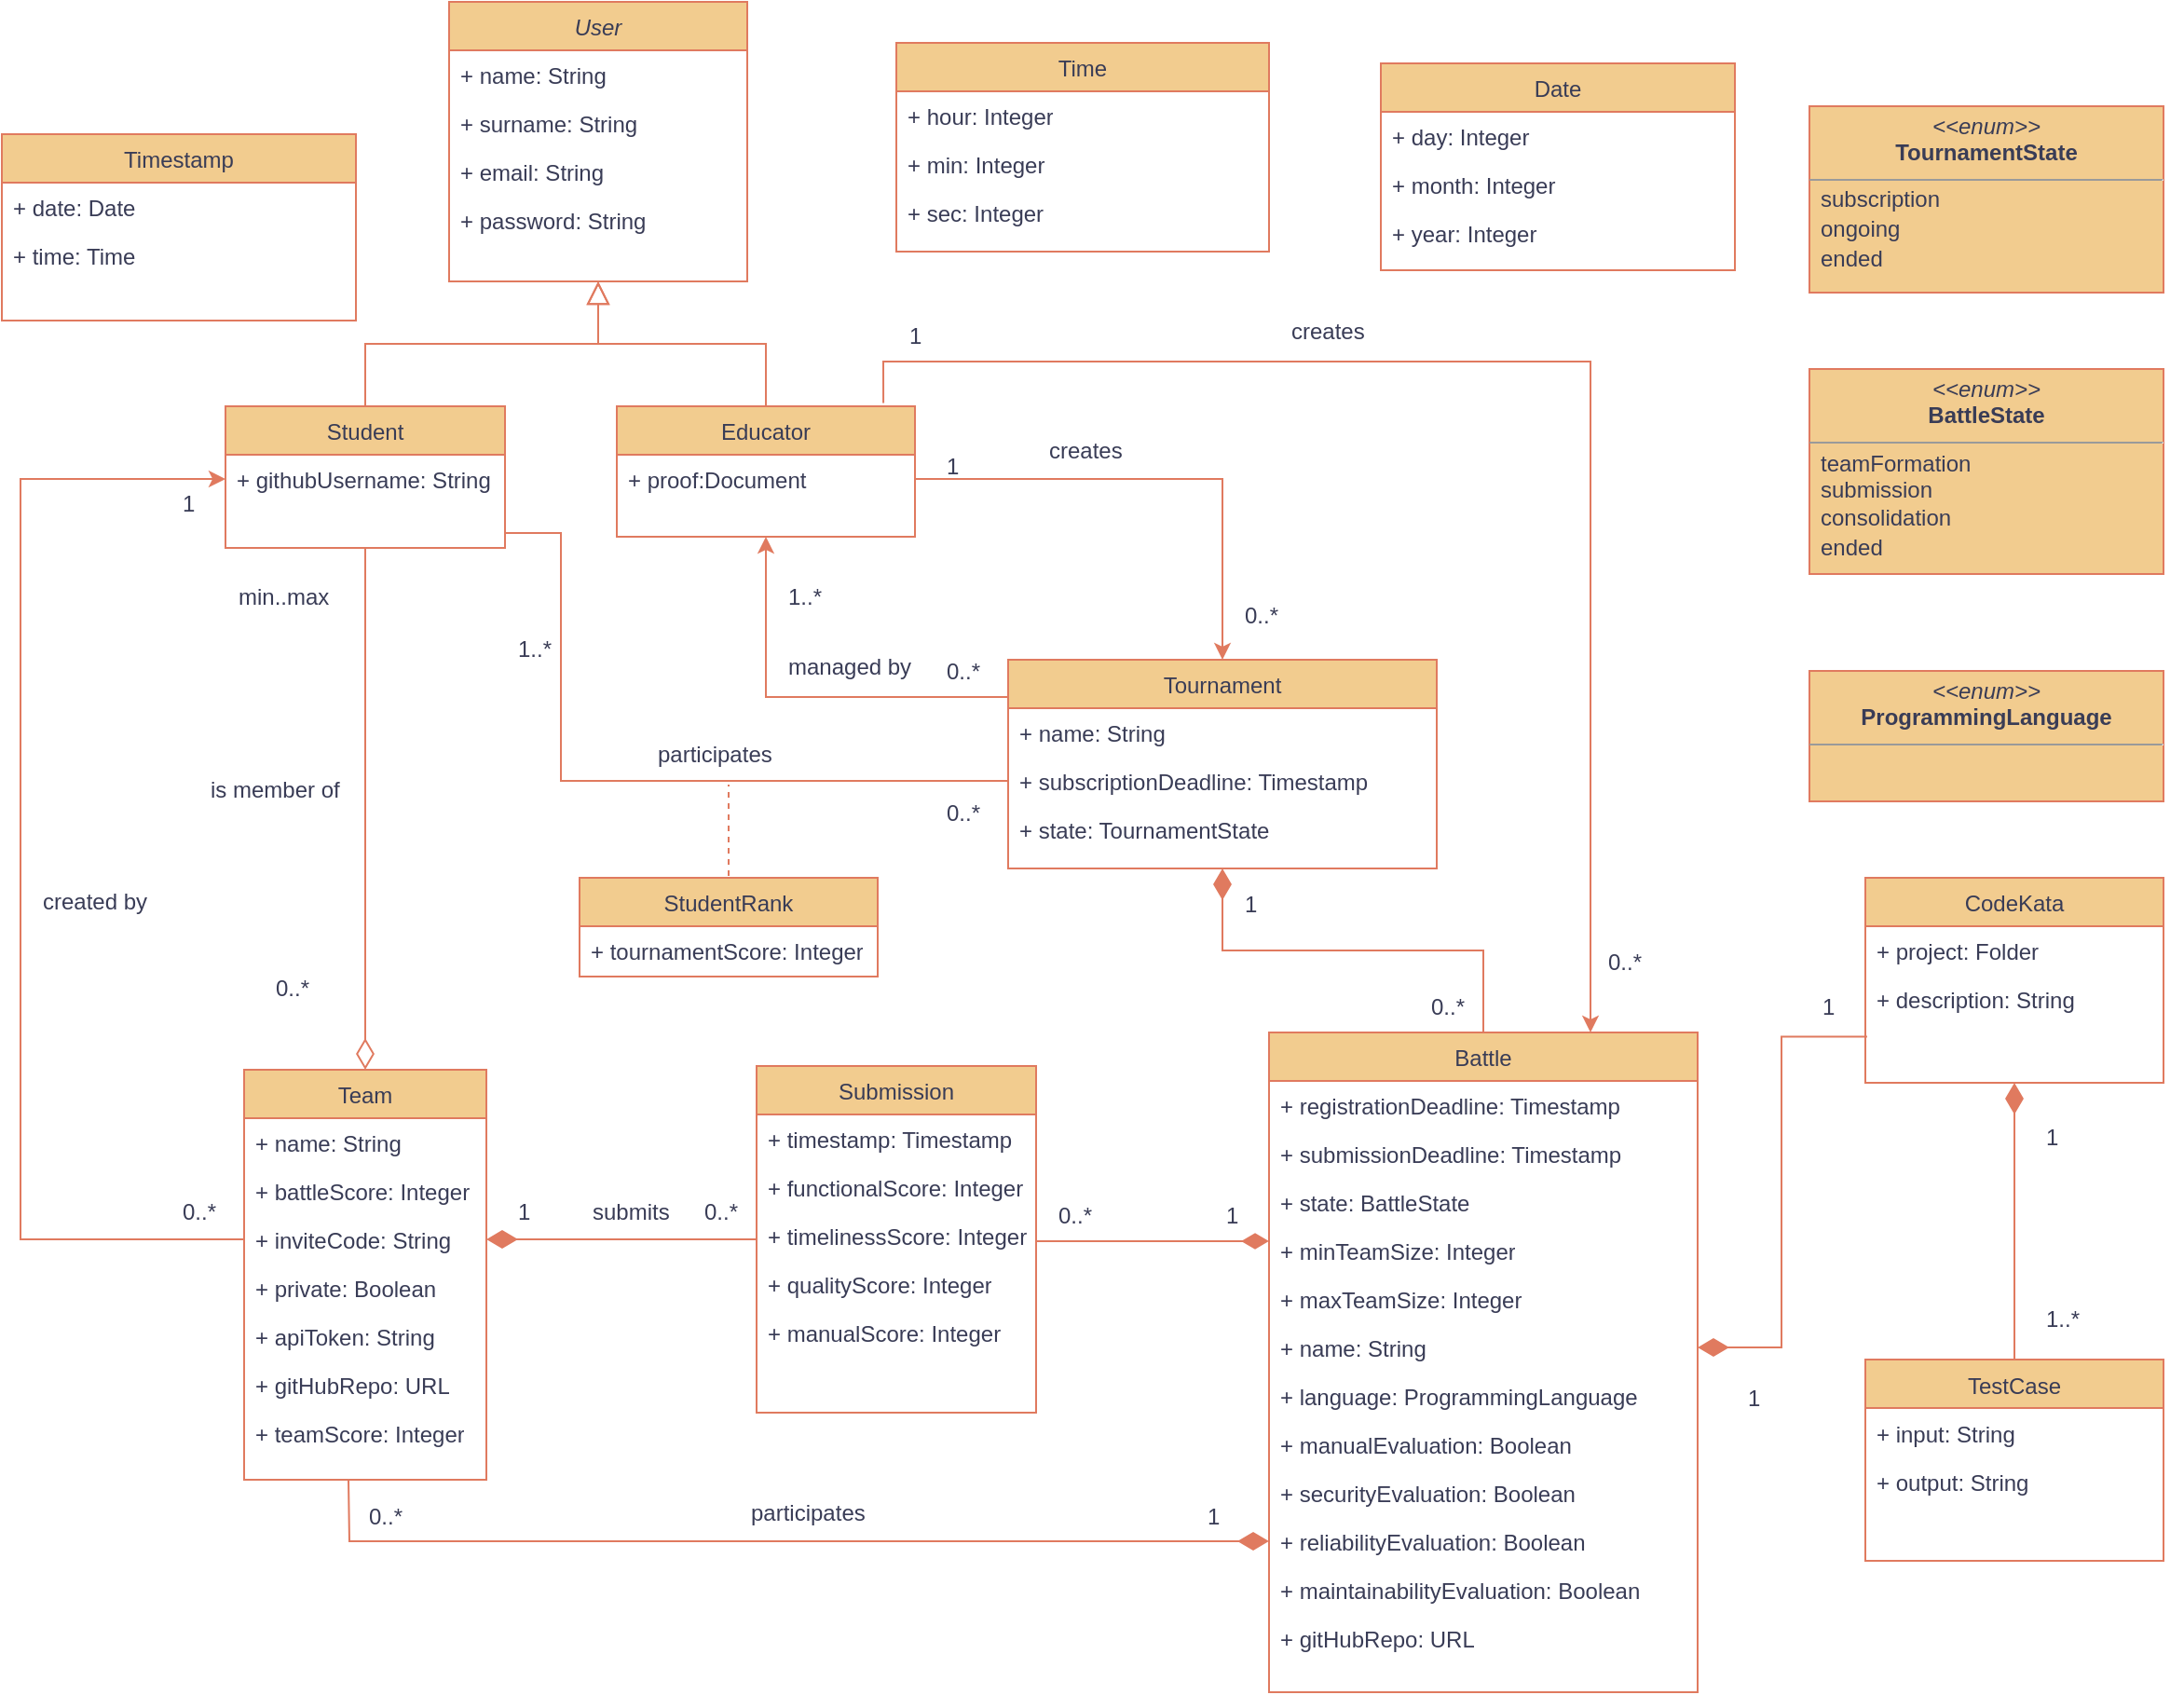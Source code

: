 <mxfile version="22.0.3" type="device">
  <diagram id="C5RBs43oDa-KdzZeNtuy" name="Page-1">
    <mxGraphModel dx="1285" dy="688" grid="1" gridSize="10" guides="1" tooltips="1" connect="1" arrows="1" fold="1" page="1" pageScale="1" pageWidth="1654" pageHeight="2336" background="#ffffff" math="0" shadow="0">
      <root>
        <mxCell id="WIyWlLk6GJQsqaUBKTNV-0" />
        <mxCell id="WIyWlLk6GJQsqaUBKTNV-1" parent="WIyWlLk6GJQsqaUBKTNV-0" />
        <mxCell id="zkfFHV4jXpPFQw0GAbJ--0" value="User" style="swimlane;fontStyle=2;align=center;verticalAlign=top;childLayout=stackLayout;horizontal=1;startSize=26;horizontalStack=0;resizeParent=1;resizeLast=0;collapsible=1;marginBottom=0;rounded=0;shadow=0;strokeWidth=1;labelBackgroundColor=none;whiteSpace=wrap;fillColor=#F2CC8F;strokeColor=#E07A5F;fontColor=#393C56;" parent="WIyWlLk6GJQsqaUBKTNV-1" vertex="1">
          <mxGeometry x="370" y="367" width="160" height="150" as="geometry">
            <mxRectangle x="230" y="140" width="160" height="26" as="alternateBounds" />
          </mxGeometry>
        </mxCell>
        <mxCell id="zkfFHV4jXpPFQw0GAbJ--1" value="+ name: String" style="text;align=left;verticalAlign=top;spacingLeft=4;spacingRight=4;overflow=hidden;rotatable=0;points=[[0,0.5],[1,0.5]];portConstraint=eastwest;labelBackgroundColor=none;rounded=0;whiteSpace=wrap;fontColor=#393C56;" parent="zkfFHV4jXpPFQw0GAbJ--0" vertex="1">
          <mxGeometry y="26" width="160" height="26" as="geometry" />
        </mxCell>
        <mxCell id="GT1y8jVVk9FlQRfYtNGN-99" value="+ surname: String&#xa;" style="text;align=left;verticalAlign=top;spacingLeft=4;spacingRight=4;overflow=hidden;rotatable=0;points=[[0,0.5],[1,0.5]];portConstraint=eastwest;rounded=0;shadow=0;html=0;labelBackgroundColor=none;whiteSpace=wrap;fontColor=#393C56;" parent="zkfFHV4jXpPFQw0GAbJ--0" vertex="1">
          <mxGeometry y="52" width="160" height="26" as="geometry" />
        </mxCell>
        <mxCell id="zkfFHV4jXpPFQw0GAbJ--3" value="+ email: String&#xa;" style="text;align=left;verticalAlign=top;spacingLeft=4;spacingRight=4;overflow=hidden;rotatable=0;points=[[0,0.5],[1,0.5]];portConstraint=eastwest;rounded=0;shadow=0;html=0;labelBackgroundColor=none;whiteSpace=wrap;fontColor=#393C56;" parent="zkfFHV4jXpPFQw0GAbJ--0" vertex="1">
          <mxGeometry y="78" width="160" height="26" as="geometry" />
        </mxCell>
        <mxCell id="GT1y8jVVk9FlQRfYtNGN-100" value="+ password: String&#xa;" style="text;align=left;verticalAlign=top;spacingLeft=4;spacingRight=4;overflow=hidden;rotatable=0;points=[[0,0.5],[1,0.5]];portConstraint=eastwest;rounded=0;shadow=0;html=0;labelBackgroundColor=none;whiteSpace=wrap;fontColor=#393C56;" parent="zkfFHV4jXpPFQw0GAbJ--0" vertex="1">
          <mxGeometry y="104" width="160" height="26" as="geometry" />
        </mxCell>
        <mxCell id="zkfFHV4jXpPFQw0GAbJ--6" value="Student" style="swimlane;fontStyle=0;align=center;verticalAlign=top;childLayout=stackLayout;horizontal=1;startSize=26;horizontalStack=0;resizeParent=1;resizeLast=0;collapsible=1;marginBottom=0;rounded=0;shadow=0;strokeWidth=1;labelBackgroundColor=none;whiteSpace=wrap;fillColor=#F2CC8F;strokeColor=#E07A5F;fontColor=#393C56;" parent="WIyWlLk6GJQsqaUBKTNV-1" vertex="1">
          <mxGeometry x="250" y="584" width="150" height="76" as="geometry">
            <mxRectangle x="130" y="380" width="160" height="26" as="alternateBounds" />
          </mxGeometry>
        </mxCell>
        <mxCell id="GT1y8jVVk9FlQRfYtNGN-57" value="+ githubUsername: String" style="text;align=left;verticalAlign=top;spacingLeft=4;spacingRight=4;overflow=hidden;rotatable=0;points=[[0,0.5],[1,0.5]];portConstraint=eastwest;labelBackgroundColor=none;rounded=0;whiteSpace=wrap;fontColor=#393C56;" parent="zkfFHV4jXpPFQw0GAbJ--6" vertex="1">
          <mxGeometry y="26" width="150" height="26" as="geometry" />
        </mxCell>
        <mxCell id="zkfFHV4jXpPFQw0GAbJ--12" value="" style="endArrow=block;endSize=10;endFill=0;shadow=0;strokeWidth=1;rounded=0;edgeStyle=elbowEdgeStyle;elbow=vertical;labelBackgroundColor=none;fontColor=default;strokeColor=#E07A5F;" parent="WIyWlLk6GJQsqaUBKTNV-1" source="zkfFHV4jXpPFQw0GAbJ--6" target="zkfFHV4jXpPFQw0GAbJ--0" edge="1">
          <mxGeometry width="160" relative="1" as="geometry">
            <mxPoint x="330" y="423" as="sourcePoint" />
            <mxPoint x="330" y="423" as="targetPoint" />
          </mxGeometry>
        </mxCell>
        <mxCell id="zkfFHV4jXpPFQw0GAbJ--13" value="Educator" style="swimlane;fontStyle=0;align=center;verticalAlign=top;childLayout=stackLayout;horizontal=1;startSize=26;horizontalStack=0;resizeParent=1;resizeLast=0;collapsible=1;marginBottom=0;rounded=0;shadow=0;strokeWidth=1;labelBackgroundColor=none;whiteSpace=wrap;fillColor=#F2CC8F;strokeColor=#E07A5F;fontColor=#393C56;" parent="WIyWlLk6GJQsqaUBKTNV-1" vertex="1">
          <mxGeometry x="460" y="584" width="160" height="70" as="geometry">
            <mxRectangle x="340" y="380" width="170" height="26" as="alternateBounds" />
          </mxGeometry>
        </mxCell>
        <mxCell id="GT1y8jVVk9FlQRfYtNGN-120" value="+ proof:Document" style="text;align=left;verticalAlign=top;spacingLeft=4;spacingRight=4;overflow=hidden;rotatable=0;points=[[0,0.5],[1,0.5]];portConstraint=eastwest;labelBackgroundColor=none;rounded=0;whiteSpace=wrap;fontColor=#393C56;" parent="zkfFHV4jXpPFQw0GAbJ--13" vertex="1">
          <mxGeometry y="26" width="160" height="26" as="geometry" />
        </mxCell>
        <mxCell id="zkfFHV4jXpPFQw0GAbJ--16" value="" style="endArrow=block;endSize=10;endFill=0;shadow=0;strokeWidth=1;rounded=0;edgeStyle=elbowEdgeStyle;elbow=vertical;labelBackgroundColor=none;fontColor=default;strokeColor=#E07A5F;" parent="WIyWlLk6GJQsqaUBKTNV-1" source="zkfFHV4jXpPFQw0GAbJ--13" target="zkfFHV4jXpPFQw0GAbJ--0" edge="1">
          <mxGeometry width="160" relative="1" as="geometry">
            <mxPoint x="340" y="593" as="sourcePoint" />
            <mxPoint x="440" y="491" as="targetPoint" />
          </mxGeometry>
        </mxCell>
        <mxCell id="GT1y8jVVk9FlQRfYtNGN-1" value="Timestamp&#xa;" style="swimlane;fontStyle=0;align=center;verticalAlign=top;childLayout=stackLayout;horizontal=1;startSize=26;horizontalStack=0;resizeParent=1;resizeLast=0;collapsible=1;marginBottom=0;rounded=0;shadow=0;strokeWidth=1;labelBackgroundColor=none;whiteSpace=wrap;fillColor=#F2CC8F;strokeColor=#E07A5F;fontColor=#393C56;" parent="WIyWlLk6GJQsqaUBKTNV-1" vertex="1">
          <mxGeometry x="130" y="438" width="190" height="100" as="geometry">
            <mxRectangle x="550" y="140" width="160" height="26" as="alternateBounds" />
          </mxGeometry>
        </mxCell>
        <mxCell id="GT1y8jVVk9FlQRfYtNGN-2" value="+ date: Date" style="text;align=left;verticalAlign=top;spacingLeft=4;spacingRight=4;overflow=hidden;rotatable=0;points=[[0,0.5],[1,0.5]];portConstraint=eastwest;labelBackgroundColor=none;rounded=0;whiteSpace=wrap;fontColor=#393C56;" parent="GT1y8jVVk9FlQRfYtNGN-1" vertex="1">
          <mxGeometry y="26" width="190" height="26" as="geometry" />
        </mxCell>
        <mxCell id="GT1y8jVVk9FlQRfYtNGN-6" value="+ time: Time" style="text;align=left;verticalAlign=top;spacingLeft=4;spacingRight=4;overflow=hidden;rotatable=0;points=[[0,0.5],[1,0.5]];portConstraint=eastwest;rounded=0;shadow=0;html=0;labelBackgroundColor=none;whiteSpace=wrap;fontColor=#393C56;" parent="GT1y8jVVk9FlQRfYtNGN-1" vertex="1">
          <mxGeometry y="52" width="190" height="26" as="geometry" />
        </mxCell>
        <mxCell id="GT1y8jVVk9FlQRfYtNGN-11" value="Tournament" style="swimlane;fontStyle=0;align=center;verticalAlign=top;childLayout=stackLayout;horizontal=1;startSize=26;horizontalStack=0;resizeParent=1;resizeLast=0;collapsible=1;marginBottom=0;rounded=0;shadow=0;strokeWidth=1;labelBackgroundColor=none;whiteSpace=wrap;fillColor=#F2CC8F;strokeColor=#E07A5F;fontColor=#393C56;" parent="WIyWlLk6GJQsqaUBKTNV-1" vertex="1">
          <mxGeometry x="670" y="720" width="230" height="112" as="geometry">
            <mxRectangle x="550" y="140" width="160" height="26" as="alternateBounds" />
          </mxGeometry>
        </mxCell>
        <mxCell id="GT1y8jVVk9FlQRfYtNGN-13" value="+ name: String" style="text;align=left;verticalAlign=top;spacingLeft=4;spacingRight=4;overflow=hidden;rotatable=0;points=[[0,0.5],[1,0.5]];portConstraint=eastwest;rounded=0;shadow=0;html=0;labelBackgroundColor=none;whiteSpace=wrap;fontColor=#393C56;" parent="GT1y8jVVk9FlQRfYtNGN-11" vertex="1">
          <mxGeometry y="26" width="230" height="26" as="geometry" />
        </mxCell>
        <mxCell id="GT1y8jVVk9FlQRfYtNGN-12" value="+ subscriptionDeadline: Timestamp&#xa;" style="text;align=left;verticalAlign=top;spacingLeft=4;spacingRight=4;overflow=hidden;rotatable=0;points=[[0,0.5],[1,0.5]];portConstraint=eastwest;labelBackgroundColor=none;rounded=0;whiteSpace=wrap;fontColor=#393C56;" parent="GT1y8jVVk9FlQRfYtNGN-11" vertex="1">
          <mxGeometry y="52" width="230" height="26" as="geometry" />
        </mxCell>
        <mxCell id="GT1y8jVVk9FlQRfYtNGN-103" value="+ state: TournamentState" style="text;align=left;verticalAlign=top;spacingLeft=4;spacingRight=4;overflow=hidden;rotatable=0;points=[[0,0.5],[1,0.5]];portConstraint=eastwest;rounded=0;shadow=0;html=0;labelBackgroundColor=none;whiteSpace=wrap;fontColor=#393C56;" parent="GT1y8jVVk9FlQRfYtNGN-11" vertex="1">
          <mxGeometry y="78" width="230" height="26" as="geometry" />
        </mxCell>
        <mxCell id="GT1y8jVVk9FlQRfYtNGN-31" value="&lt;p style=&quot;margin:0px;margin-top:4px;text-align:center;&quot;&gt;&lt;i&gt;&amp;lt;&amp;lt;enum&amp;gt;&amp;gt;&lt;/i&gt;&lt;br&gt;&lt;b&gt;TournamentState&lt;/b&gt;&lt;/p&gt;&lt;hr size=&quot;1&quot;&gt;&lt;p style=&quot;margin:0px;margin-left:4px;&quot;&gt;&lt;br&gt;&lt;/p&gt;" style="verticalAlign=top;align=left;overflow=fill;fontSize=12;fontFamily=Helvetica;html=1;whiteSpace=wrap;labelBackgroundColor=none;rounded=0;fillColor=#F2CC8F;strokeColor=#E07A5F;fontColor=#393C56;" parent="WIyWlLk6GJQsqaUBKTNV-1" vertex="1">
          <mxGeometry x="1100" y="423" width="190" height="100" as="geometry" />
        </mxCell>
        <mxCell id="GT1y8jVVk9FlQRfYtNGN-33" value="Battle" style="swimlane;fontStyle=0;align=center;verticalAlign=top;childLayout=stackLayout;horizontal=1;startSize=26;horizontalStack=0;resizeParent=1;resizeLast=0;collapsible=1;marginBottom=0;rounded=0;shadow=0;strokeWidth=1;labelBackgroundColor=none;whiteSpace=wrap;fillColor=#F2CC8F;strokeColor=#E07A5F;fontColor=#393C56;" parent="WIyWlLk6GJQsqaUBKTNV-1" vertex="1">
          <mxGeometry x="810" y="920" width="230" height="354" as="geometry">
            <mxRectangle x="550" y="140" width="160" height="26" as="alternateBounds" />
          </mxGeometry>
        </mxCell>
        <mxCell id="GT1y8jVVk9FlQRfYtNGN-34" value="+ registrationDeadline: Timestamp&#xa;" style="text;align=left;verticalAlign=top;spacingLeft=4;spacingRight=4;overflow=hidden;rotatable=0;points=[[0,0.5],[1,0.5]];portConstraint=eastwest;labelBackgroundColor=none;rounded=0;whiteSpace=wrap;fontColor=#393C56;" parent="GT1y8jVVk9FlQRfYtNGN-33" vertex="1">
          <mxGeometry y="26" width="230" height="26" as="geometry" />
        </mxCell>
        <mxCell id="GT1y8jVVk9FlQRfYtNGN-40" value="+ submissionDeadline: Timestamp&#xa;" style="text;align=left;verticalAlign=top;spacingLeft=4;spacingRight=4;overflow=hidden;rotatable=0;points=[[0,0.5],[1,0.5]];portConstraint=eastwest;labelBackgroundColor=none;rounded=0;whiteSpace=wrap;fontColor=#393C56;" parent="GT1y8jVVk9FlQRfYtNGN-33" vertex="1">
          <mxGeometry y="52" width="230" height="26" as="geometry" />
        </mxCell>
        <mxCell id="GT1y8jVVk9FlQRfYtNGN-102" value="+ state: BattleState" style="text;align=left;verticalAlign=top;spacingLeft=4;spacingRight=4;overflow=hidden;rotatable=0;points=[[0,0.5],[1,0.5]];portConstraint=eastwest;rounded=0;shadow=0;html=0;labelBackgroundColor=none;whiteSpace=wrap;fontColor=#393C56;" parent="GT1y8jVVk9FlQRfYtNGN-33" vertex="1">
          <mxGeometry y="78" width="230" height="26" as="geometry" />
        </mxCell>
        <mxCell id="GT1y8jVVk9FlQRfYtNGN-35" value="+ minTeamSize: Integer&#xa;" style="text;align=left;verticalAlign=top;spacingLeft=4;spacingRight=4;overflow=hidden;rotatable=0;points=[[0,0.5],[1,0.5]];portConstraint=eastwest;rounded=0;shadow=0;html=0;labelBackgroundColor=none;whiteSpace=wrap;fontColor=#393C56;" parent="GT1y8jVVk9FlQRfYtNGN-33" vertex="1">
          <mxGeometry y="104" width="230" height="26" as="geometry" />
        </mxCell>
        <mxCell id="GT1y8jVVk9FlQRfYtNGN-42" value="+ maxTeamSize: Integer" style="text;align=left;verticalAlign=top;spacingLeft=4;spacingRight=4;overflow=hidden;rotatable=0;points=[[0,0.5],[1,0.5]];portConstraint=eastwest;rounded=0;shadow=0;html=0;labelBackgroundColor=none;whiteSpace=wrap;fontColor=#393C56;" parent="GT1y8jVVk9FlQRfYtNGN-33" vertex="1">
          <mxGeometry y="130" width="230" height="26" as="geometry" />
        </mxCell>
        <mxCell id="GT1y8jVVk9FlQRfYtNGN-43" value="+ name: String" style="text;align=left;verticalAlign=top;spacingLeft=4;spacingRight=4;overflow=hidden;rotatable=0;points=[[0,0.5],[1,0.5]];portConstraint=eastwest;rounded=0;shadow=0;html=0;labelBackgroundColor=none;whiteSpace=wrap;fontColor=#393C56;" parent="GT1y8jVVk9FlQRfYtNGN-33" vertex="1">
          <mxGeometry y="156" width="230" height="26" as="geometry" />
        </mxCell>
        <mxCell id="GT1y8jVVk9FlQRfYtNGN-101" value="+ language: ProgrammingLanguage" style="text;align=left;verticalAlign=top;spacingLeft=4;spacingRight=4;overflow=hidden;rotatable=0;points=[[0,0.5],[1,0.5]];portConstraint=eastwest;rounded=0;shadow=0;html=0;labelBackgroundColor=none;whiteSpace=wrap;fontColor=#393C56;" parent="GT1y8jVVk9FlQRfYtNGN-33" vertex="1">
          <mxGeometry y="182" width="230" height="26" as="geometry" />
        </mxCell>
        <mxCell id="GT1y8jVVk9FlQRfYtNGN-88" value="+ manualEvaluation: Boolean" style="text;align=left;verticalAlign=top;spacingLeft=4;spacingRight=4;overflow=hidden;rotatable=0;points=[[0,0.5],[1,0.5]];portConstraint=eastwest;rounded=0;shadow=0;html=0;labelBackgroundColor=none;whiteSpace=wrap;fontColor=#393C56;" parent="GT1y8jVVk9FlQRfYtNGN-33" vertex="1">
          <mxGeometry y="208" width="230" height="26" as="geometry" />
        </mxCell>
        <mxCell id="GT1y8jVVk9FlQRfYtNGN-89" value="+ securityEvaluation: Boolean" style="text;align=left;verticalAlign=top;spacingLeft=4;spacingRight=4;overflow=hidden;rotatable=0;points=[[0,0.5],[1,0.5]];portConstraint=eastwest;rounded=0;shadow=0;html=0;labelBackgroundColor=none;whiteSpace=wrap;fontColor=#393C56;" parent="GT1y8jVVk9FlQRfYtNGN-33" vertex="1">
          <mxGeometry y="234" width="230" height="26" as="geometry" />
        </mxCell>
        <mxCell id="GT1y8jVVk9FlQRfYtNGN-90" value="+ reliabilityEvaluation: Boolean" style="text;align=left;verticalAlign=top;spacingLeft=4;spacingRight=4;overflow=hidden;rotatable=0;points=[[0,0.5],[1,0.5]];portConstraint=eastwest;rounded=0;shadow=0;html=0;labelBackgroundColor=none;whiteSpace=wrap;fontColor=#393C56;" parent="GT1y8jVVk9FlQRfYtNGN-33" vertex="1">
          <mxGeometry y="260" width="230" height="26" as="geometry" />
        </mxCell>
        <mxCell id="GT1y8jVVk9FlQRfYtNGN-91" value="+ maintainabilityEvaluation: Boolean" style="text;align=left;verticalAlign=top;spacingLeft=4;spacingRight=4;overflow=hidden;rotatable=0;points=[[0,0.5],[1,0.5]];portConstraint=eastwest;rounded=0;shadow=0;html=0;labelBackgroundColor=none;whiteSpace=wrap;fontColor=#393C56;" parent="GT1y8jVVk9FlQRfYtNGN-33" vertex="1">
          <mxGeometry y="286" width="230" height="26" as="geometry" />
        </mxCell>
        <mxCell id="GT1y8jVVk9FlQRfYtNGN-145" value="+ gitHubRepo: URL" style="text;align=left;verticalAlign=top;spacingLeft=4;spacingRight=4;overflow=hidden;rotatable=0;points=[[0,0.5],[1,0.5]];portConstraint=eastwest;rounded=0;shadow=0;html=0;labelBackgroundColor=none;whiteSpace=wrap;fontColor=#393C56;" parent="GT1y8jVVk9FlQRfYtNGN-33" vertex="1">
          <mxGeometry y="312" width="230" height="26" as="geometry" />
        </mxCell>
        <mxCell id="GT1y8jVVk9FlQRfYtNGN-38" value="&lt;p style=&quot;margin:0px;margin-top:4px;text-align:center;&quot;&gt;&lt;i&gt;&amp;lt;&amp;lt;enum&amp;gt;&amp;gt;&lt;/i&gt;&lt;br&gt;&lt;b&gt;BattleState&lt;/b&gt;&lt;/p&gt;&lt;hr size=&quot;1&quot;&gt;&lt;p style=&quot;margin:0px;margin-left:4px;&quot;&gt;&lt;br&gt;&lt;/p&gt;" style="verticalAlign=top;align=left;overflow=fill;fontSize=12;fontFamily=Helvetica;html=1;whiteSpace=wrap;labelBackgroundColor=none;rounded=0;fillColor=#F2CC8F;strokeColor=#E07A5F;fontColor=#393C56;" parent="WIyWlLk6GJQsqaUBKTNV-1" vertex="1">
          <mxGeometry x="1100" y="564" width="190" height="110" as="geometry" />
        </mxCell>
        <mxCell id="GT1y8jVVk9FlQRfYtNGN-44" value="" style="endArrow=diamondThin;html=1;rounded=0;entryX=0.5;entryY=1;entryDx=0;entryDy=0;exitX=0.5;exitY=0;exitDx=0;exitDy=0;endFill=1;strokeWidth=1;endSize=14;labelBackgroundColor=none;fontColor=default;edgeStyle=orthogonalEdgeStyle;strokeColor=#E07A5F;" parent="WIyWlLk6GJQsqaUBKTNV-1" source="GT1y8jVVk9FlQRfYtNGN-33" target="GT1y8jVVk9FlQRfYtNGN-11" edge="1">
          <mxGeometry width="50" height="50" relative="1" as="geometry">
            <mxPoint x="890" y="920" as="sourcePoint" />
            <mxPoint x="940" y="870" as="targetPoint" />
          </mxGeometry>
        </mxCell>
        <mxCell id="GT1y8jVVk9FlQRfYtNGN-47" value="" style="endArrow=classic;html=1;rounded=0;exitX=1;exitY=0.5;exitDx=0;exitDy=0;entryX=0.5;entryY=0;entryDx=0;entryDy=0;edgeStyle=orthogonalEdgeStyle;labelBackgroundColor=none;fontColor=default;strokeColor=#E07A5F;" parent="WIyWlLk6GJQsqaUBKTNV-1" source="GT1y8jVVk9FlQRfYtNGN-120" target="GT1y8jVVk9FlQRfYtNGN-11" edge="1">
          <mxGeometry width="50" height="50" relative="1" as="geometry">
            <mxPoint x="620" y="619" as="sourcePoint" />
            <mxPoint x="840" y="600" as="targetPoint" />
          </mxGeometry>
        </mxCell>
        <mxCell id="GT1y8jVVk9FlQRfYtNGN-49" value="" style="endArrow=classic;html=1;rounded=0;entryX=0.5;entryY=1;entryDx=0;entryDy=0;edgeStyle=orthogonalEdgeStyle;labelBackgroundColor=none;fontColor=default;strokeColor=#E07A5F;" parent="WIyWlLk6GJQsqaUBKTNV-1" target="zkfFHV4jXpPFQw0GAbJ--13" edge="1">
          <mxGeometry width="50" height="50" relative="1" as="geometry">
            <mxPoint x="670" y="740" as="sourcePoint" />
            <mxPoint x="840" y="680" as="targetPoint" />
            <Array as="points">
              <mxPoint x="669" y="740" />
              <mxPoint x="540" y="740" />
            </Array>
          </mxGeometry>
        </mxCell>
        <mxCell id="GT1y8jVVk9FlQRfYtNGN-52" value="" style="endArrow=classic;html=1;rounded=0;exitX=0.894;exitY=-0.025;exitDx=0;exitDy=0;entryX=0.75;entryY=0;entryDx=0;entryDy=0;edgeStyle=orthogonalEdgeStyle;labelBackgroundColor=none;fontColor=default;exitPerimeter=0;strokeColor=#E07A5F;" parent="WIyWlLk6GJQsqaUBKTNV-1" source="zkfFHV4jXpPFQw0GAbJ--13" target="GT1y8jVVk9FlQRfYtNGN-33" edge="1">
          <mxGeometry width="50" height="50" relative="1" as="geometry">
            <mxPoint x="720" y="580" as="sourcePoint" />
            <mxPoint x="890" y="915" as="targetPoint" />
            <Array as="points">
              <mxPoint x="603" y="560" />
              <mxPoint x="983" y="560" />
            </Array>
          </mxGeometry>
        </mxCell>
        <mxCell id="GT1y8jVVk9FlQRfYtNGN-56" value="Team" style="swimlane;fontStyle=0;align=center;verticalAlign=top;childLayout=stackLayout;horizontal=1;startSize=26;horizontalStack=0;resizeParent=1;resizeLast=0;collapsible=1;marginBottom=0;rounded=0;shadow=0;strokeWidth=1;labelBackgroundColor=none;whiteSpace=wrap;fillColor=#F2CC8F;strokeColor=#E07A5F;fontColor=#393C56;" parent="WIyWlLk6GJQsqaUBKTNV-1" vertex="1">
          <mxGeometry x="260" y="940" width="130" height="220" as="geometry">
            <mxRectangle x="130" y="380" width="160" height="26" as="alternateBounds" />
          </mxGeometry>
        </mxCell>
        <mxCell id="GT1y8jVVk9FlQRfYtNGN-121" value="+ name: String&#xa;" style="text;align=left;verticalAlign=top;spacingLeft=4;spacingRight=4;overflow=hidden;rotatable=0;points=[[0,0.5],[1,0.5]];portConstraint=eastwest;labelBackgroundColor=none;rounded=0;whiteSpace=wrap;fontColor=#393C56;" parent="GT1y8jVVk9FlQRfYtNGN-56" vertex="1">
          <mxGeometry y="26" width="130" height="26" as="geometry" />
        </mxCell>
        <mxCell id="GT1y8jVVk9FlQRfYtNGN-66" value="+ battleScore: Integer&#xa;" style="text;align=left;verticalAlign=top;spacingLeft=4;spacingRight=4;overflow=hidden;rotatable=0;points=[[0,0.5],[1,0.5]];portConstraint=eastwest;labelBackgroundColor=none;rounded=0;whiteSpace=wrap;fontColor=#393C56;" parent="GT1y8jVVk9FlQRfYtNGN-56" vertex="1">
          <mxGeometry y="52" width="130" height="26" as="geometry" />
        </mxCell>
        <mxCell id="GT1y8jVVk9FlQRfYtNGN-77" value="+ inviteCode: String&#xa;" style="text;align=left;verticalAlign=top;spacingLeft=4;spacingRight=4;overflow=hidden;rotatable=0;points=[[0,0.5],[1,0.5]];portConstraint=eastwest;labelBackgroundColor=none;rounded=0;whiteSpace=wrap;fontColor=#393C56;" parent="GT1y8jVVk9FlQRfYtNGN-56" vertex="1">
          <mxGeometry y="78" width="130" height="26" as="geometry" />
        </mxCell>
        <mxCell id="GT1y8jVVk9FlQRfYtNGN-119" value="+ private: Boolean&#xa;" style="text;align=left;verticalAlign=top;spacingLeft=4;spacingRight=4;overflow=hidden;rotatable=0;points=[[0,0.5],[1,0.5]];portConstraint=eastwest;labelBackgroundColor=none;rounded=0;whiteSpace=wrap;fontColor=#393C56;" parent="GT1y8jVVk9FlQRfYtNGN-56" vertex="1">
          <mxGeometry y="104" width="130" height="26" as="geometry" />
        </mxCell>
        <mxCell id="GT1y8jVVk9FlQRfYtNGN-146" value="+ apiToken: String&#xa;" style="text;align=left;verticalAlign=top;spacingLeft=4;spacingRight=4;overflow=hidden;rotatable=0;points=[[0,0.5],[1,0.5]];portConstraint=eastwest;labelBackgroundColor=none;rounded=0;whiteSpace=wrap;fontColor=#393C56;" parent="GT1y8jVVk9FlQRfYtNGN-56" vertex="1">
          <mxGeometry y="130" width="130" height="26" as="geometry" />
        </mxCell>
        <mxCell id="9OOjFQrGmiCDlHkftcT1-0" value="+ gitHubRepo: URL" style="text;align=left;verticalAlign=top;spacingLeft=4;spacingRight=4;overflow=hidden;rotatable=0;points=[[0,0.5],[1,0.5]];portConstraint=eastwest;rounded=0;shadow=0;html=0;labelBackgroundColor=none;whiteSpace=wrap;fontColor=#393C56;" parent="GT1y8jVVk9FlQRfYtNGN-56" vertex="1">
          <mxGeometry y="156" width="130" height="26" as="geometry" />
        </mxCell>
        <mxCell id="GCwfEY2-7qOI9ixCThYA-0" value="+ teamScore: Integer&#xa;&#xa;" style="text;align=left;verticalAlign=top;spacingLeft=4;spacingRight=4;overflow=hidden;rotatable=0;points=[[0,0.5],[1,0.5]];portConstraint=eastwest;labelBackgroundColor=none;rounded=0;whiteSpace=wrap;fontColor=#393C56;" parent="GT1y8jVVk9FlQRfYtNGN-56" vertex="1">
          <mxGeometry y="182" width="130" height="26" as="geometry" />
        </mxCell>
        <mxCell id="GT1y8jVVk9FlQRfYtNGN-59" value="" style="endArrow=none;html=1;rounded=0;exitX=0.5;exitY=0;exitDx=0;exitDy=0;entryX=0.5;entryY=1;entryDx=0;entryDy=0;endFill=0;startArrow=diamondThin;startFill=0;targetPerimeterSpacing=0;startSize=14;labelBackgroundColor=none;fontColor=default;strokeColor=#E07A5F;" parent="WIyWlLk6GJQsqaUBKTNV-1" source="GT1y8jVVk9FlQRfYtNGN-56" target="zkfFHV4jXpPFQw0GAbJ--6" edge="1">
          <mxGeometry width="50" height="50" relative="1" as="geometry">
            <mxPoint x="700" y="880" as="sourcePoint" />
            <mxPoint x="750" y="830" as="targetPoint" />
          </mxGeometry>
        </mxCell>
        <mxCell id="GT1y8jVVk9FlQRfYtNGN-63" value="" style="endArrow=diamondThin;html=1;rounded=0;entryX=0;entryY=0.5;entryDx=0;entryDy=0;endFill=1;strokeWidth=1;endSize=14;edgeStyle=orthogonalEdgeStyle;labelBackgroundColor=none;fontColor=default;strokeColor=#E07A5F;" parent="WIyWlLk6GJQsqaUBKTNV-1" target="GT1y8jVVk9FlQRfYtNGN-90" edge="1">
          <mxGeometry width="50" height="50" relative="1" as="geometry">
            <mxPoint x="316" y="1160" as="sourcePoint" />
            <mxPoint x="722.76" y="1206.468" as="targetPoint" />
          </mxGeometry>
        </mxCell>
        <mxCell id="GT1y8jVVk9FlQRfYtNGN-68" value="Submission" style="swimlane;fontStyle=0;align=center;verticalAlign=top;childLayout=stackLayout;horizontal=1;startSize=26;horizontalStack=0;resizeParent=1;resizeLast=0;collapsible=1;marginBottom=0;rounded=0;shadow=0;strokeWidth=1;labelBackgroundColor=none;whiteSpace=wrap;fillColor=#F2CC8F;strokeColor=#E07A5F;fontColor=#393C56;" parent="WIyWlLk6GJQsqaUBKTNV-1" vertex="1">
          <mxGeometry x="535" y="938" width="150" height="186" as="geometry">
            <mxRectangle x="130" y="380" width="160" height="26" as="alternateBounds" />
          </mxGeometry>
        </mxCell>
        <mxCell id="GT1y8jVVk9FlQRfYtNGN-96" value="+ timestamp: Timestamp&#xa;&#xa;" style="text;align=left;verticalAlign=top;spacingLeft=4;spacingRight=4;overflow=hidden;rotatable=0;points=[[0,0.5],[1,0.5]];portConstraint=eastwest;labelBackgroundColor=none;rounded=0;whiteSpace=wrap;fontColor=#393C56;" parent="GT1y8jVVk9FlQRfYtNGN-68" vertex="1">
          <mxGeometry y="26" width="150" height="26" as="geometry" />
        </mxCell>
        <mxCell id="GT1y8jVVk9FlQRfYtNGN-92" value="+ functionalScore: Integer&#xa;&#xa;" style="text;align=left;verticalAlign=top;spacingLeft=4;spacingRight=4;overflow=hidden;rotatable=0;points=[[0,0.5],[1,0.5]];portConstraint=eastwest;labelBackgroundColor=none;rounded=0;whiteSpace=wrap;fontColor=#393C56;" parent="GT1y8jVVk9FlQRfYtNGN-68" vertex="1">
          <mxGeometry y="52" width="150" height="26" as="geometry" />
        </mxCell>
        <mxCell id="GT1y8jVVk9FlQRfYtNGN-93" value="+ timelinessScore: Integer&#xa;&#xa;" style="text;align=left;verticalAlign=top;spacingLeft=4;spacingRight=4;overflow=hidden;rotatable=0;points=[[0,0.5],[1,0.5]];portConstraint=eastwest;labelBackgroundColor=none;rounded=0;whiteSpace=wrap;fontColor=#393C56;" parent="GT1y8jVVk9FlQRfYtNGN-68" vertex="1">
          <mxGeometry y="78" width="150" height="26" as="geometry" />
        </mxCell>
        <mxCell id="GT1y8jVVk9FlQRfYtNGN-94" value="+ qualityScore: Integer&#xa;&#xa;" style="text;align=left;verticalAlign=top;spacingLeft=4;spacingRight=4;overflow=hidden;rotatable=0;points=[[0,0.5],[1,0.5]];portConstraint=eastwest;labelBackgroundColor=none;rounded=0;whiteSpace=wrap;fontColor=#393C56;" parent="GT1y8jVVk9FlQRfYtNGN-68" vertex="1">
          <mxGeometry y="104" width="150" height="26" as="geometry" />
        </mxCell>
        <mxCell id="GT1y8jVVk9FlQRfYtNGN-95" value="+ manualScore: Integer&#xa;&#xa;" style="text;align=left;verticalAlign=top;spacingLeft=4;spacingRight=4;overflow=hidden;rotatable=0;points=[[0,0.5],[1,0.5]];portConstraint=eastwest;labelBackgroundColor=none;rounded=0;whiteSpace=wrap;fontColor=#393C56;" parent="GT1y8jVVk9FlQRfYtNGN-68" vertex="1">
          <mxGeometry y="130" width="150" height="26" as="geometry" />
        </mxCell>
        <mxCell id="GT1y8jVVk9FlQRfYtNGN-70" value="&lt;div style=&quot;text-align: left;&quot;&gt;&lt;br&gt;&lt;/div&gt;" style="text;html=1;align=center;verticalAlign=middle;resizable=0;points=[];autosize=1;strokeColor=none;fillColor=none;labelBackgroundColor=none;rounded=0;fontColor=#393C56;" parent="GT1y8jVVk9FlQRfYtNGN-68" vertex="1">
          <mxGeometry y="156" width="150" height="30" as="geometry" />
        </mxCell>
        <mxCell id="GT1y8jVVk9FlQRfYtNGN-72" value="" style="endArrow=none;html=1;rounded=0;exitX=1;exitY=0.5;exitDx=0;exitDy=0;entryX=0;entryY=0.5;entryDx=0;entryDy=0;startArrow=diamondThin;startFill=1;endSize=6;startSize=14;labelBackgroundColor=none;fontColor=default;endFill=0;strokeColor=#E07A5F;" parent="WIyWlLk6GJQsqaUBKTNV-1" source="GT1y8jVVk9FlQRfYtNGN-77" target="GT1y8jVVk9FlQRfYtNGN-68" edge="1">
          <mxGeometry width="50" height="50" relative="1" as="geometry">
            <mxPoint x="660" y="1050" as="sourcePoint" />
            <mxPoint x="710" y="1000" as="targetPoint" />
          </mxGeometry>
        </mxCell>
        <mxCell id="GT1y8jVVk9FlQRfYtNGN-73" value="" style="endArrow=diamondThin;html=1;rounded=0;exitX=1;exitY=0.5;exitDx=0;exitDy=0;labelBackgroundColor=none;fontColor=default;endFill=1;endSize=12;edgeStyle=orthogonalEdgeStyle;strokeColor=#E07A5F;" parent="WIyWlLk6GJQsqaUBKTNV-1" edge="1">
          <mxGeometry width="50" height="50" relative="1" as="geometry">
            <mxPoint x="685" y="1042" as="sourcePoint" />
            <mxPoint x="810" y="1032" as="targetPoint" />
            <Array as="points">
              <mxPoint x="685" y="1032" />
              <mxPoint x="810" y="1032" />
            </Array>
          </mxGeometry>
        </mxCell>
        <mxCell id="GT1y8jVVk9FlQRfYtNGN-75" value="0..*" style="resizable=0;align=left;verticalAlign=bottom;labelBackgroundColor=none;fontSize=12;rounded=0;fillColor=#F2CC8F;strokeColor=#E07A5F;fontColor=#393C56;" parent="WIyWlLk6GJQsqaUBKTNV-1" connectable="0" vertex="1">
          <mxGeometry x="250" y="890" as="geometry">
            <mxPoint x="25" y="15" as="offset" />
          </mxGeometry>
        </mxCell>
        <mxCell id="GT1y8jVVk9FlQRfYtNGN-76" value="min..max" style="resizable=0;align=left;verticalAlign=bottom;labelBackgroundColor=none;fontSize=12;rounded=0;fillColor=#F2CC8F;strokeColor=#E07A5F;fontColor=#393C56;" parent="WIyWlLk6GJQsqaUBKTNV-1" connectable="0" vertex="1">
          <mxGeometry x="230" y="680" as="geometry">
            <mxPoint x="25" y="15" as="offset" />
          </mxGeometry>
        </mxCell>
        <mxCell id="GT1y8jVVk9FlQRfYtNGN-78" value="" style="endArrow=classic;html=1;rounded=0;exitX=0;exitY=0.5;exitDx=0;exitDy=0;edgeStyle=orthogonalEdgeStyle;labelBackgroundColor=none;fontColor=default;entryX=0;entryY=0.5;entryDx=0;entryDy=0;strokeColor=#E07A5F;" parent="WIyWlLk6GJQsqaUBKTNV-1" source="GT1y8jVVk9FlQRfYtNGN-77" target="GT1y8jVVk9FlQRfYtNGN-57" edge="1">
          <mxGeometry width="50" height="50" relative="1" as="geometry">
            <mxPoint x="660" y="930" as="sourcePoint" />
            <mxPoint x="90" y="630" as="targetPoint" />
            <Array as="points">
              <mxPoint x="140" y="1031" />
              <mxPoint x="140" y="623" />
            </Array>
          </mxGeometry>
        </mxCell>
        <mxCell id="GT1y8jVVk9FlQRfYtNGN-79" value="&lt;div style=&quot;text-align: center;&quot;&gt;&lt;span style=&quot;background-color: initial;&quot;&gt;created by&lt;/span&gt;&lt;/div&gt;" style="text;whiteSpace=wrap;html=1;labelBackgroundColor=none;rounded=0;fontColor=#393C56;" parent="WIyWlLk6GJQsqaUBKTNV-1" vertex="1">
          <mxGeometry x="150" y="836" width="80" height="40" as="geometry" />
        </mxCell>
        <mxCell id="GT1y8jVVk9FlQRfYtNGN-81" value="TestCase" style="swimlane;fontStyle=0;align=center;verticalAlign=top;childLayout=stackLayout;horizontal=1;startSize=26;horizontalStack=0;resizeParent=1;resizeLast=0;collapsible=1;marginBottom=0;rounded=0;shadow=0;strokeWidth=1;labelBackgroundColor=none;whiteSpace=wrap;fillColor=#F2CC8F;strokeColor=#E07A5F;fontColor=#393C56;" parent="WIyWlLk6GJQsqaUBKTNV-1" vertex="1">
          <mxGeometry x="1130" y="1095.53" width="160" height="108" as="geometry">
            <mxRectangle x="130" y="380" width="160" height="26" as="alternateBounds" />
          </mxGeometry>
        </mxCell>
        <mxCell id="GT1y8jVVk9FlQRfYtNGN-85" value="+ input: String" style="text;align=left;verticalAlign=top;spacingLeft=4;spacingRight=4;overflow=hidden;rotatable=0;points=[[0,0.5],[1,0.5]];portConstraint=eastwest;rounded=0;shadow=0;html=0;labelBackgroundColor=none;whiteSpace=wrap;fontColor=#393C56;" parent="GT1y8jVVk9FlQRfYtNGN-81" vertex="1">
          <mxGeometry y="26" width="160" height="26" as="geometry" />
        </mxCell>
        <mxCell id="GT1y8jVVk9FlQRfYtNGN-86" value="+ output: String" style="text;align=left;verticalAlign=top;spacingLeft=4;spacingRight=4;overflow=hidden;rotatable=0;points=[[0,0.5],[1,0.5]];portConstraint=eastwest;rounded=0;shadow=0;html=0;labelBackgroundColor=none;whiteSpace=wrap;fontColor=#393C56;" parent="GT1y8jVVk9FlQRfYtNGN-81" vertex="1">
          <mxGeometry y="52" width="160" height="26" as="geometry" />
        </mxCell>
        <mxCell id="GT1y8jVVk9FlQRfYtNGN-82" value="&lt;div style=&quot;text-align: left;&quot;&gt;&lt;br&gt;&lt;/div&gt;" style="text;html=1;align=center;verticalAlign=middle;resizable=0;points=[];autosize=1;strokeColor=none;fillColor=none;labelBackgroundColor=none;rounded=0;fontColor=#393C56;" parent="GT1y8jVVk9FlQRfYtNGN-81" vertex="1">
          <mxGeometry y="78" width="160" height="30" as="geometry" />
        </mxCell>
        <mxCell id="GT1y8jVVk9FlQRfYtNGN-87" value="" style="endArrow=none;html=1;rounded=0;exitX=1;exitY=0.5;exitDx=0;exitDy=0;entryX=0.006;entryY=0.242;entryDx=0;entryDy=0;edgeStyle=orthogonalEdgeStyle;startArrow=diamondThin;startFill=1;startSize=14;labelBackgroundColor=none;fontColor=default;entryPerimeter=0;strokeColor=#E07A5F;" parent="WIyWlLk6GJQsqaUBKTNV-1" source="GT1y8jVVk9FlQRfYtNGN-43" target="GT1y8jVVk9FlQRfYtNGN-108" edge="1">
          <mxGeometry width="50" height="50" relative="1" as="geometry">
            <mxPoint x="660" y="1050" as="sourcePoint" />
            <mxPoint x="710" y="1000" as="targetPoint" />
          </mxGeometry>
        </mxCell>
        <mxCell id="GT1y8jVVk9FlQRfYtNGN-104" value="&lt;p style=&quot;margin:0px;margin-top:4px;text-align:center;&quot;&gt;&lt;i&gt;&amp;lt;&amp;lt;enum&amp;gt;&amp;gt;&lt;/i&gt;&lt;br&gt;&lt;b&gt;ProgrammingLanguage&lt;/b&gt;&lt;/p&gt;&lt;hr size=&quot;1&quot;&gt;&lt;p style=&quot;margin:0px;margin-left:4px;&quot;&gt;&lt;br&gt;&lt;/p&gt;" style="verticalAlign=top;align=left;overflow=fill;fontSize=12;fontFamily=Helvetica;html=1;whiteSpace=wrap;labelBackgroundColor=none;rounded=0;fillColor=#F2CC8F;strokeColor=#E07A5F;fontColor=#393C56;" parent="WIyWlLk6GJQsqaUBKTNV-1" vertex="1">
          <mxGeometry x="1100" y="726" width="190" height="70" as="geometry" />
        </mxCell>
        <mxCell id="GT1y8jVVk9FlQRfYtNGN-105" value="CodeKata" style="swimlane;fontStyle=0;align=center;verticalAlign=top;childLayout=stackLayout;horizontal=1;startSize=26;horizontalStack=0;resizeParent=1;resizeLast=0;collapsible=1;marginBottom=0;rounded=0;shadow=0;strokeWidth=1;labelBackgroundColor=none;whiteSpace=wrap;fillColor=#F2CC8F;strokeColor=#E07A5F;fontColor=#393C56;" parent="WIyWlLk6GJQsqaUBKTNV-1" vertex="1">
          <mxGeometry x="1130" y="837" width="160" height="110" as="geometry">
            <mxRectangle x="130" y="380" width="160" height="26" as="alternateBounds" />
          </mxGeometry>
        </mxCell>
        <mxCell id="GT1y8jVVk9FlQRfYtNGN-97" value="+ project: Folder" style="text;align=left;verticalAlign=top;spacingLeft=4;spacingRight=4;overflow=hidden;rotatable=0;points=[[0,0.5],[1,0.5]];portConstraint=eastwest;rounded=0;shadow=0;html=0;labelBackgroundColor=none;whiteSpace=wrap;fontColor=#393C56;" parent="GT1y8jVVk9FlQRfYtNGN-105" vertex="1">
          <mxGeometry y="26" width="160" height="26" as="geometry" />
        </mxCell>
        <mxCell id="GT1y8jVVk9FlQRfYtNGN-80" value="+ description: String" style="text;align=left;verticalAlign=top;spacingLeft=4;spacingRight=4;overflow=hidden;rotatable=0;points=[[0,0.5],[1,0.5]];portConstraint=eastwest;rounded=0;shadow=0;html=0;labelBackgroundColor=none;whiteSpace=wrap;fontColor=#393C56;" parent="GT1y8jVVk9FlQRfYtNGN-105" vertex="1">
          <mxGeometry y="52" width="160" height="26" as="geometry" />
        </mxCell>
        <mxCell id="GT1y8jVVk9FlQRfYtNGN-108" value="&lt;div style=&quot;text-align: left;&quot;&gt;&lt;br&gt;&lt;/div&gt;" style="text;html=1;align=center;verticalAlign=middle;resizable=0;points=[];autosize=1;strokeColor=none;fillColor=none;labelBackgroundColor=none;rounded=0;fontColor=#393C56;" parent="GT1y8jVVk9FlQRfYtNGN-105" vertex="1">
          <mxGeometry y="78" width="160" height="30" as="geometry" />
        </mxCell>
        <mxCell id="GT1y8jVVk9FlQRfYtNGN-110" value="" style="endArrow=none;html=1;rounded=0;exitX=0.5;exitY=1;exitDx=0;exitDy=0;entryX=0.5;entryY=0;entryDx=0;entryDy=0;endFill=0;startArrow=diamondThin;startFill=1;startSize=14;edgeStyle=orthogonalEdgeStyle;labelBackgroundColor=none;fontColor=default;strokeColor=#E07A5F;" parent="WIyWlLk6GJQsqaUBKTNV-1" source="GT1y8jVVk9FlQRfYtNGN-105" target="GT1y8jVVk9FlQRfYtNGN-81" edge="1">
          <mxGeometry width="50" height="50" relative="1" as="geometry">
            <mxPoint x="790" y="1100" as="sourcePoint" />
            <mxPoint x="840" y="1050" as="targetPoint" />
            <Array as="points" />
          </mxGeometry>
        </mxCell>
        <mxCell id="GT1y8jVVk9FlQRfYtNGN-112" value="StudentRank" style="swimlane;fontStyle=0;align=center;verticalAlign=top;childLayout=stackLayout;horizontal=1;startSize=26;horizontalStack=0;resizeParent=1;resizeLast=0;collapsible=1;marginBottom=0;rounded=0;shadow=0;strokeWidth=1;labelBackgroundColor=none;whiteSpace=wrap;fillColor=#F2CC8F;strokeColor=#E07A5F;fontColor=#393C56;" parent="WIyWlLk6GJQsqaUBKTNV-1" vertex="1">
          <mxGeometry x="440" y="837" width="160" height="53" as="geometry">
            <mxRectangle x="130" y="380" width="160" height="26" as="alternateBounds" />
          </mxGeometry>
        </mxCell>
        <mxCell id="GT1y8jVVk9FlQRfYtNGN-118" value="+ tournamentScore: Integer" style="text;align=left;verticalAlign=top;spacingLeft=4;spacingRight=4;overflow=hidden;rotatable=0;points=[[0,0.5],[1,0.5]];portConstraint=eastwest;labelBackgroundColor=none;rounded=0;whiteSpace=wrap;fontColor=#393C56;" parent="GT1y8jVVk9FlQRfYtNGN-112" vertex="1">
          <mxGeometry y="26" width="160" height="26" as="geometry" />
        </mxCell>
        <mxCell id="GT1y8jVVk9FlQRfYtNGN-124" value="" style="endArrow=none;html=1;rounded=0;exitX=1;exitY=0.5;exitDx=0;exitDy=0;entryX=0;entryY=0.5;entryDx=0;entryDy=0;edgeStyle=orthogonalEdgeStyle;labelBackgroundColor=none;fontColor=default;strokeColor=#E07A5F;" parent="WIyWlLk6GJQsqaUBKTNV-1" source="zkfFHV4jXpPFQw0GAbJ--6" target="GT1y8jVVk9FlQRfYtNGN-12" edge="1">
          <mxGeometry width="50" height="50" relative="1" as="geometry">
            <mxPoint x="520" y="830" as="sourcePoint" />
            <mxPoint x="570" y="780" as="targetPoint" />
            <Array as="points">
              <mxPoint x="430" y="652" />
              <mxPoint x="430" y="785" />
            </Array>
          </mxGeometry>
        </mxCell>
        <mxCell id="GT1y8jVVk9FlQRfYtNGN-125" value="" style="endArrow=none;dashed=1;html=1;rounded=0;edgeStyle=orthogonalEdgeStyle;exitX=0.5;exitY=0;exitDx=0;exitDy=0;labelBackgroundColor=none;fontColor=default;strokeColor=#E07A5F;" parent="WIyWlLk6GJQsqaUBKTNV-1" edge="1">
          <mxGeometry width="50" height="50" relative="1" as="geometry">
            <mxPoint x="520" y="836" as="sourcePoint" />
            <mxPoint x="520" y="787" as="targetPoint" />
          </mxGeometry>
        </mxCell>
        <mxCell id="GT1y8jVVk9FlQRfYtNGN-127" value="Date" style="swimlane;fontStyle=0;align=center;verticalAlign=top;childLayout=stackLayout;horizontal=1;startSize=26;horizontalStack=0;resizeParent=1;resizeLast=0;collapsible=1;marginBottom=0;rounded=0;shadow=0;strokeWidth=1;labelBackgroundColor=none;whiteSpace=wrap;fillColor=#F2CC8F;strokeColor=#E07A5F;fontColor=#393C56;" parent="WIyWlLk6GJQsqaUBKTNV-1" vertex="1">
          <mxGeometry x="870" y="400" width="190" height="111" as="geometry">
            <mxRectangle x="550" y="140" width="160" height="26" as="alternateBounds" />
          </mxGeometry>
        </mxCell>
        <mxCell id="GT1y8jVVk9FlQRfYtNGN-128" value="+ day: Integer" style="text;align=left;verticalAlign=top;spacingLeft=4;spacingRight=4;overflow=hidden;rotatable=0;points=[[0,0.5],[1,0.5]];portConstraint=eastwest;labelBackgroundColor=none;rounded=0;whiteSpace=wrap;fontColor=#393C56;" parent="GT1y8jVVk9FlQRfYtNGN-127" vertex="1">
          <mxGeometry y="26" width="190" height="26" as="geometry" />
        </mxCell>
        <mxCell id="GT1y8jVVk9FlQRfYtNGN-129" value="+ month: Integer" style="text;align=left;verticalAlign=top;spacingLeft=4;spacingRight=4;overflow=hidden;rotatable=0;points=[[0,0.5],[1,0.5]];portConstraint=eastwest;rounded=0;shadow=0;html=0;labelBackgroundColor=none;whiteSpace=wrap;fontColor=#393C56;" parent="GT1y8jVVk9FlQRfYtNGN-127" vertex="1">
          <mxGeometry y="52" width="190" height="26" as="geometry" />
        </mxCell>
        <mxCell id="GT1y8jVVk9FlQRfYtNGN-135" value="+ year: Integer" style="text;align=left;verticalAlign=top;spacingLeft=4;spacingRight=4;overflow=hidden;rotatable=0;points=[[0,0.5],[1,0.5]];portConstraint=eastwest;rounded=0;shadow=0;html=0;labelBackgroundColor=none;whiteSpace=wrap;fontColor=#393C56;" parent="GT1y8jVVk9FlQRfYtNGN-127" vertex="1">
          <mxGeometry y="78" width="190" height="26" as="geometry" />
        </mxCell>
        <mxCell id="GT1y8jVVk9FlQRfYtNGN-131" value="Time" style="swimlane;fontStyle=0;align=center;verticalAlign=top;childLayout=stackLayout;horizontal=1;startSize=26;horizontalStack=0;resizeParent=1;resizeLast=0;collapsible=1;marginBottom=0;rounded=0;shadow=0;strokeWidth=1;labelBackgroundColor=none;whiteSpace=wrap;fillColor=#F2CC8F;strokeColor=#E07A5F;fontColor=#393C56;" parent="WIyWlLk6GJQsqaUBKTNV-1" vertex="1">
          <mxGeometry x="610" y="389" width="200" height="112" as="geometry">
            <mxRectangle x="550" y="140" width="160" height="26" as="alternateBounds" />
          </mxGeometry>
        </mxCell>
        <mxCell id="GT1y8jVVk9FlQRfYtNGN-132" value="+ hour: Integer" style="text;align=left;verticalAlign=top;spacingLeft=4;spacingRight=4;overflow=hidden;rotatable=0;points=[[0,0.5],[1,0.5]];portConstraint=eastwest;labelBackgroundColor=none;rounded=0;whiteSpace=wrap;fontColor=#393C56;" parent="GT1y8jVVk9FlQRfYtNGN-131" vertex="1">
          <mxGeometry y="26" width="200" height="26" as="geometry" />
        </mxCell>
        <mxCell id="GT1y8jVVk9FlQRfYtNGN-133" value="+ min: Integer" style="text;align=left;verticalAlign=top;spacingLeft=4;spacingRight=4;overflow=hidden;rotatable=0;points=[[0,0.5],[1,0.5]];portConstraint=eastwest;rounded=0;shadow=0;html=0;labelBackgroundColor=none;whiteSpace=wrap;fontColor=#393C56;" parent="GT1y8jVVk9FlQRfYtNGN-131" vertex="1">
          <mxGeometry y="52" width="200" height="26" as="geometry" />
        </mxCell>
        <mxCell id="GT1y8jVVk9FlQRfYtNGN-136" value="+ sec: Integer" style="text;align=left;verticalAlign=top;spacingLeft=4;spacingRight=4;overflow=hidden;rotatable=0;points=[[0,0.5],[1,0.5]];portConstraint=eastwest;rounded=0;shadow=0;html=0;labelBackgroundColor=none;whiteSpace=wrap;fontColor=#393C56;" parent="GT1y8jVVk9FlQRfYtNGN-131" vertex="1">
          <mxGeometry y="78" width="200" height="26" as="geometry" />
        </mxCell>
        <mxCell id="GT1y8jVVk9FlQRfYtNGN-137" value="subscription" style="text;align=left;verticalAlign=top;spacingLeft=4;spacingRight=4;overflow=hidden;rotatable=0;points=[[0,0.5],[1,0.5]];portConstraint=eastwest;rounded=0;shadow=0;html=0;labelBackgroundColor=none;whiteSpace=wrap;fontColor=#393C56;" parent="WIyWlLk6GJQsqaUBKTNV-1" vertex="1">
          <mxGeometry x="1100" y="459" width="200" height="26" as="geometry" />
        </mxCell>
        <mxCell id="GT1y8jVVk9FlQRfYtNGN-138" value="ongoing" style="text;align=left;verticalAlign=top;spacingLeft=4;spacingRight=4;overflow=hidden;rotatable=0;points=[[0,0.5],[1,0.5]];portConstraint=eastwest;rounded=0;shadow=0;html=0;labelBackgroundColor=none;whiteSpace=wrap;fontColor=#393C56;" parent="WIyWlLk6GJQsqaUBKTNV-1" vertex="1">
          <mxGeometry x="1100" y="475" width="200" height="26" as="geometry" />
        </mxCell>
        <mxCell id="GT1y8jVVk9FlQRfYtNGN-139" value="ended" style="text;align=left;verticalAlign=top;spacingLeft=4;spacingRight=4;overflow=hidden;rotatable=0;points=[[0,0.5],[1,0.5]];portConstraint=eastwest;rounded=0;shadow=0;html=0;labelBackgroundColor=none;whiteSpace=wrap;fontColor=#393C56;" parent="WIyWlLk6GJQsqaUBKTNV-1" vertex="1">
          <mxGeometry x="1100" y="491" width="200" height="26" as="geometry" />
        </mxCell>
        <mxCell id="GT1y8jVVk9FlQRfYtNGN-140" value="teamFormation" style="text;align=left;verticalAlign=top;spacingLeft=4;spacingRight=4;overflow=hidden;rotatable=0;points=[[0,0.5],[1,0.5]];portConstraint=eastwest;rounded=0;shadow=0;html=0;labelBackgroundColor=none;whiteSpace=wrap;fontColor=#393C56;" parent="WIyWlLk6GJQsqaUBKTNV-1" vertex="1">
          <mxGeometry x="1100" y="601" width="200" height="26" as="geometry" />
        </mxCell>
        <mxCell id="GT1y8jVVk9FlQRfYtNGN-141" value="submission" style="text;align=left;verticalAlign=top;spacingLeft=4;spacingRight=4;overflow=hidden;rotatable=0;points=[[0,0.5],[1,0.5]];portConstraint=eastwest;rounded=0;shadow=0;html=0;labelBackgroundColor=none;whiteSpace=wrap;fontColor=#393C56;" parent="WIyWlLk6GJQsqaUBKTNV-1" vertex="1">
          <mxGeometry x="1100" y="615" width="200" height="26" as="geometry" />
        </mxCell>
        <mxCell id="GT1y8jVVk9FlQRfYtNGN-142" value="consolidation" style="text;align=left;verticalAlign=top;spacingLeft=4;spacingRight=4;overflow=hidden;rotatable=0;points=[[0,0.5],[1,0.5]];portConstraint=eastwest;rounded=0;shadow=0;html=0;labelBackgroundColor=none;whiteSpace=wrap;fontColor=#393C56;" parent="WIyWlLk6GJQsqaUBKTNV-1" vertex="1">
          <mxGeometry x="1100" y="630" width="200" height="26" as="geometry" />
        </mxCell>
        <mxCell id="GT1y8jVVk9FlQRfYtNGN-143" value="ended" style="text;align=left;verticalAlign=top;spacingLeft=4;spacingRight=4;overflow=hidden;rotatable=0;points=[[0,0.5],[1,0.5]];portConstraint=eastwest;rounded=0;shadow=0;html=0;labelBackgroundColor=none;whiteSpace=wrap;fontColor=#393C56;" parent="WIyWlLk6GJQsqaUBKTNV-1" vertex="1">
          <mxGeometry x="1100" y="646" width="200" height="25" as="geometry" />
        </mxCell>
        <mxCell id="S5qSxVdkUJufSWSQ6L44-0" value="&lt;div style=&quot;text-align: center;&quot;&gt;is member of&lt;br&gt;&lt;/div&gt;" style="text;whiteSpace=wrap;html=1;labelBackgroundColor=none;rounded=0;fontColor=#393C56;" parent="WIyWlLk6GJQsqaUBKTNV-1" vertex="1">
          <mxGeometry x="240" y="776" width="80" height="40" as="geometry" />
        </mxCell>
        <mxCell id="S5qSxVdkUJufSWSQ6L44-1" value="0..*" style="resizable=0;align=left;verticalAlign=bottom;labelBackgroundColor=none;fontSize=12;rounded=0;fillColor=#F2CC8F;strokeColor=#E07A5F;fontColor=#393C56;" parent="WIyWlLk6GJQsqaUBKTNV-1" connectable="0" vertex="1">
          <mxGeometry x="200" y="1010" as="geometry">
            <mxPoint x="25" y="15" as="offset" />
          </mxGeometry>
        </mxCell>
        <mxCell id="S5qSxVdkUJufSWSQ6L44-2" value="0..*" style="resizable=0;align=left;verticalAlign=bottom;labelBackgroundColor=none;fontSize=12;rounded=0;fillColor=#F2CC8F;strokeColor=#E07A5F;fontColor=#393C56;" parent="WIyWlLk6GJQsqaUBKTNV-1" connectable="0" vertex="1">
          <mxGeometry x="300" y="1173.53" as="geometry">
            <mxPoint x="25" y="15" as="offset" />
          </mxGeometry>
        </mxCell>
        <mxCell id="S5qSxVdkUJufSWSQ6L44-3" value="0..*" style="resizable=0;align=left;verticalAlign=bottom;labelBackgroundColor=none;fontSize=12;rounded=0;fillColor=#F2CC8F;strokeColor=#E07A5F;fontColor=#393C56;" parent="WIyWlLk6GJQsqaUBKTNV-1" connectable="0" vertex="1">
          <mxGeometry x="480" y="1010" as="geometry">
            <mxPoint x="25" y="15" as="offset" />
          </mxGeometry>
        </mxCell>
        <mxCell id="S5qSxVdkUJufSWSQ6L44-4" value="0..*" style="resizable=0;align=left;verticalAlign=bottom;labelBackgroundColor=none;fontSize=12;rounded=0;fillColor=#F2CC8F;strokeColor=#E07A5F;fontColor=#393C56;" parent="WIyWlLk6GJQsqaUBKTNV-1" connectable="0" vertex="1">
          <mxGeometry x="670" y="1012" as="geometry">
            <mxPoint x="25" y="15" as="offset" />
          </mxGeometry>
        </mxCell>
        <mxCell id="S5qSxVdkUJufSWSQ6L44-5" value="0..*" style="resizable=0;align=left;verticalAlign=bottom;labelBackgroundColor=none;fontSize=12;rounded=0;fillColor=#F2CC8F;strokeColor=#E07A5F;fontColor=#393C56;" parent="WIyWlLk6GJQsqaUBKTNV-1" connectable="0" vertex="1">
          <mxGeometry x="870" y="900" as="geometry">
            <mxPoint x="25" y="15" as="offset" />
          </mxGeometry>
        </mxCell>
        <mxCell id="S5qSxVdkUJufSWSQ6L44-6" value="0..*" style="resizable=0;align=left;verticalAlign=bottom;labelBackgroundColor=none;fontSize=12;rounded=0;fillColor=#F2CC8F;strokeColor=#E07A5F;fontColor=#393C56;" parent="WIyWlLk6GJQsqaUBKTNV-1" connectable="0" vertex="1">
          <mxGeometry x="965" y="876" as="geometry">
            <mxPoint x="25" y="15" as="offset" />
          </mxGeometry>
        </mxCell>
        <mxCell id="S5qSxVdkUJufSWSQ6L44-7" value="0..*" style="resizable=0;align=left;verticalAlign=bottom;labelBackgroundColor=none;fontSize=12;rounded=0;fillColor=#F2CC8F;strokeColor=#E07A5F;fontColor=#393C56;" parent="WIyWlLk6GJQsqaUBKTNV-1" connectable="0" vertex="1">
          <mxGeometry x="610" y="796" as="geometry">
            <mxPoint x="25" y="15" as="offset" />
          </mxGeometry>
        </mxCell>
        <mxCell id="S5qSxVdkUJufSWSQ6L44-8" value="0..*" style="resizable=0;align=left;verticalAlign=bottom;labelBackgroundColor=none;fontSize=12;rounded=0;fillColor=#F2CC8F;strokeColor=#E07A5F;fontColor=#393C56;" parent="WIyWlLk6GJQsqaUBKTNV-1" connectable="0" vertex="1">
          <mxGeometry x="610" y="720" as="geometry">
            <mxPoint x="25" y="15" as="offset" />
          </mxGeometry>
        </mxCell>
        <mxCell id="S5qSxVdkUJufSWSQ6L44-9" value="0..*" style="resizable=0;align=left;verticalAlign=bottom;labelBackgroundColor=none;fontSize=12;rounded=0;fillColor=#F2CC8F;strokeColor=#E07A5F;fontColor=#393C56;" parent="WIyWlLk6GJQsqaUBKTNV-1" connectable="0" vertex="1">
          <mxGeometry x="770" y="690" as="geometry">
            <mxPoint x="25" y="15" as="offset" />
          </mxGeometry>
        </mxCell>
        <mxCell id="S5qSxVdkUJufSWSQ6L44-10" value="1" style="resizable=0;align=left;verticalAlign=bottom;labelBackgroundColor=none;fontSize=12;rounded=0;fillColor=#F2CC8F;strokeColor=#E07A5F;fontColor=#393C56;" parent="WIyWlLk6GJQsqaUBKTNV-1" connectable="0" vertex="1">
          <mxGeometry x="590" y="540" as="geometry">
            <mxPoint x="25" y="15" as="offset" />
          </mxGeometry>
        </mxCell>
        <mxCell id="S5qSxVdkUJufSWSQ6L44-11" value="1" style="resizable=0;align=left;verticalAlign=bottom;labelBackgroundColor=none;fontSize=12;rounded=0;fillColor=#F2CC8F;strokeColor=#E07A5F;fontColor=#393C56;" parent="WIyWlLk6GJQsqaUBKTNV-1" connectable="0" vertex="1">
          <mxGeometry x="610" y="610" as="geometry">
            <mxPoint x="25" y="15" as="offset" />
          </mxGeometry>
        </mxCell>
        <mxCell id="S5qSxVdkUJufSWSQ6L44-12" value="1" style="resizable=0;align=left;verticalAlign=bottom;labelBackgroundColor=none;fontSize=12;rounded=0;fillColor=#F2CC8F;strokeColor=#E07A5F;fontColor=#393C56;" parent="WIyWlLk6GJQsqaUBKTNV-1" connectable="0" vertex="1">
          <mxGeometry x="770" y="845" as="geometry">
            <mxPoint x="25" y="15" as="offset" />
          </mxGeometry>
        </mxCell>
        <mxCell id="S5qSxVdkUJufSWSQ6L44-13" value="1" style="resizable=0;align=left;verticalAlign=bottom;labelBackgroundColor=none;fontSize=12;rounded=0;fillColor=#F2CC8F;strokeColor=#E07A5F;fontColor=#393C56;" parent="WIyWlLk6GJQsqaUBKTNV-1" connectable="0" vertex="1">
          <mxGeometry x="1200" y="970" as="geometry">
            <mxPoint x="25" y="15" as="offset" />
          </mxGeometry>
        </mxCell>
        <mxCell id="S5qSxVdkUJufSWSQ6L44-14" value="1" style="resizable=0;align=left;verticalAlign=bottom;labelBackgroundColor=none;fontSize=12;rounded=0;fillColor=#F2CC8F;strokeColor=#E07A5F;fontColor=#393C56;" parent="WIyWlLk6GJQsqaUBKTNV-1" connectable="0" vertex="1">
          <mxGeometry x="1080" y="900" as="geometry">
            <mxPoint x="25" y="15" as="offset" />
          </mxGeometry>
        </mxCell>
        <mxCell id="S5qSxVdkUJufSWSQ6L44-15" value="1" style="resizable=0;align=left;verticalAlign=bottom;labelBackgroundColor=none;fontSize=12;rounded=0;fillColor=#F2CC8F;strokeColor=#E07A5F;fontColor=#393C56;" parent="WIyWlLk6GJQsqaUBKTNV-1" connectable="0" vertex="1">
          <mxGeometry x="1040" y="1110" as="geometry">
            <mxPoint x="25" y="15" as="offset" />
          </mxGeometry>
        </mxCell>
        <mxCell id="S5qSxVdkUJufSWSQ6L44-16" value="1" style="resizable=0;align=left;verticalAlign=bottom;labelBackgroundColor=none;fontSize=12;rounded=0;fillColor=#F2CC8F;strokeColor=#E07A5F;fontColor=#393C56;" parent="WIyWlLk6GJQsqaUBKTNV-1" connectable="0" vertex="1">
          <mxGeometry x="760" y="1012" as="geometry">
            <mxPoint x="25" y="15" as="offset" />
          </mxGeometry>
        </mxCell>
        <mxCell id="S5qSxVdkUJufSWSQ6L44-17" value="1" style="resizable=0;align=left;verticalAlign=bottom;labelBackgroundColor=none;fontSize=12;rounded=0;fillColor=#F2CC8F;strokeColor=#E07A5F;fontColor=#393C56;" parent="WIyWlLk6GJQsqaUBKTNV-1" connectable="0" vertex="1">
          <mxGeometry x="750" y="1173.53" as="geometry">
            <mxPoint x="25" y="15" as="offset" />
          </mxGeometry>
        </mxCell>
        <mxCell id="S5qSxVdkUJufSWSQ6L44-18" value="1" style="resizable=0;align=left;verticalAlign=bottom;labelBackgroundColor=none;fontSize=12;rounded=0;fillColor=#F2CC8F;strokeColor=#E07A5F;fontColor=#393C56;" parent="WIyWlLk6GJQsqaUBKTNV-1" connectable="0" vertex="1">
          <mxGeometry x="380" y="1010" as="geometry">
            <mxPoint x="25" y="15" as="offset" />
          </mxGeometry>
        </mxCell>
        <mxCell id="S5qSxVdkUJufSWSQ6L44-19" value="1" style="resizable=0;align=left;verticalAlign=bottom;labelBackgroundColor=none;fontSize=12;rounded=0;fillColor=#F2CC8F;strokeColor=#E07A5F;fontColor=#393C56;" parent="WIyWlLk6GJQsqaUBKTNV-1" connectable="0" vertex="1">
          <mxGeometry x="200" y="630" as="geometry">
            <mxPoint x="25" y="15" as="offset" />
          </mxGeometry>
        </mxCell>
        <mxCell id="S5qSxVdkUJufSWSQ6L44-20" value="1..*" style="resizable=0;align=left;verticalAlign=bottom;labelBackgroundColor=none;fontSize=12;rounded=0;fillColor=#F2CC8F;strokeColor=#E07A5F;fontColor=#393C56;" parent="WIyWlLk6GJQsqaUBKTNV-1" connectable="0" vertex="1">
          <mxGeometry x="1200" y="1067.53" as="geometry">
            <mxPoint x="25" y="15" as="offset" />
          </mxGeometry>
        </mxCell>
        <mxCell id="S5qSxVdkUJufSWSQ6L44-21" value="1..*" style="resizable=0;align=left;verticalAlign=bottom;labelBackgroundColor=none;fontSize=12;rounded=0;fillColor=#F2CC8F;strokeColor=#E07A5F;fontColor=#393C56;" parent="WIyWlLk6GJQsqaUBKTNV-1" connectable="0" vertex="1">
          <mxGeometry x="380" y="708" as="geometry">
            <mxPoint x="25" y="15" as="offset" />
          </mxGeometry>
        </mxCell>
        <mxCell id="S5qSxVdkUJufSWSQ6L44-26" value="submits" style="resizable=0;align=left;verticalAlign=bottom;labelBackgroundColor=none;fontSize=12;rounded=0;fillColor=#F2CC8F;strokeColor=#E07A5F;fontColor=#393C56;" parent="WIyWlLk6GJQsqaUBKTNV-1" connectable="0" vertex="1">
          <mxGeometry x="420" y="1010" as="geometry">
            <mxPoint x="25" y="15" as="offset" />
          </mxGeometry>
        </mxCell>
        <mxCell id="S5qSxVdkUJufSWSQ6L44-27" value="participates" style="text;whiteSpace=wrap;html=1;labelBackgroundColor=none;fontColor=#393C56;" parent="WIyWlLk6GJQsqaUBKTNV-1" vertex="1">
          <mxGeometry x="530" y="1163.53" width="70" height="40" as="geometry" />
        </mxCell>
        <mxCell id="S5qSxVdkUJufSWSQ6L44-28" value="participates" style="text;whiteSpace=wrap;html=1;labelBackgroundColor=none;fontColor=#393C56;" parent="WIyWlLk6GJQsqaUBKTNV-1" vertex="1">
          <mxGeometry x="480" y="757" width="90" height="40" as="geometry" />
        </mxCell>
        <mxCell id="S5qSxVdkUJufSWSQ6L44-29" value="managed by" style="text;whiteSpace=wrap;html=1;labelBackgroundColor=none;fontColor=#393C56;" parent="WIyWlLk6GJQsqaUBKTNV-1" vertex="1">
          <mxGeometry x="550" y="710" width="90" height="40" as="geometry" />
        </mxCell>
        <mxCell id="S5qSxVdkUJufSWSQ6L44-30" value="creates" style="text;whiteSpace=wrap;html=1;labelBackgroundColor=none;fontColor=#393C56;" parent="WIyWlLk6GJQsqaUBKTNV-1" vertex="1">
          <mxGeometry x="690" y="594" width="100" height="40" as="geometry" />
        </mxCell>
        <mxCell id="S5qSxVdkUJufSWSQ6L44-32" value="1..*" style="resizable=0;align=left;verticalAlign=bottom;labelBackgroundColor=none;fontSize=12;rounded=0;fillColor=#F2CC8F;strokeColor=#E07A5F;fontColor=#393C56;" parent="WIyWlLk6GJQsqaUBKTNV-1" connectable="0" vertex="1">
          <mxGeometry x="525" y="680" as="geometry">
            <mxPoint x="25" y="15" as="offset" />
          </mxGeometry>
        </mxCell>
        <mxCell id="S5qSxVdkUJufSWSQ6L44-33" value="creates" style="text;whiteSpace=wrap;html=1;labelBackgroundColor=none;fontColor=#393C56;" parent="WIyWlLk6GJQsqaUBKTNV-1" vertex="1">
          <mxGeometry x="820" y="530" width="100" height="40" as="geometry" />
        </mxCell>
      </root>
    </mxGraphModel>
  </diagram>
</mxfile>
